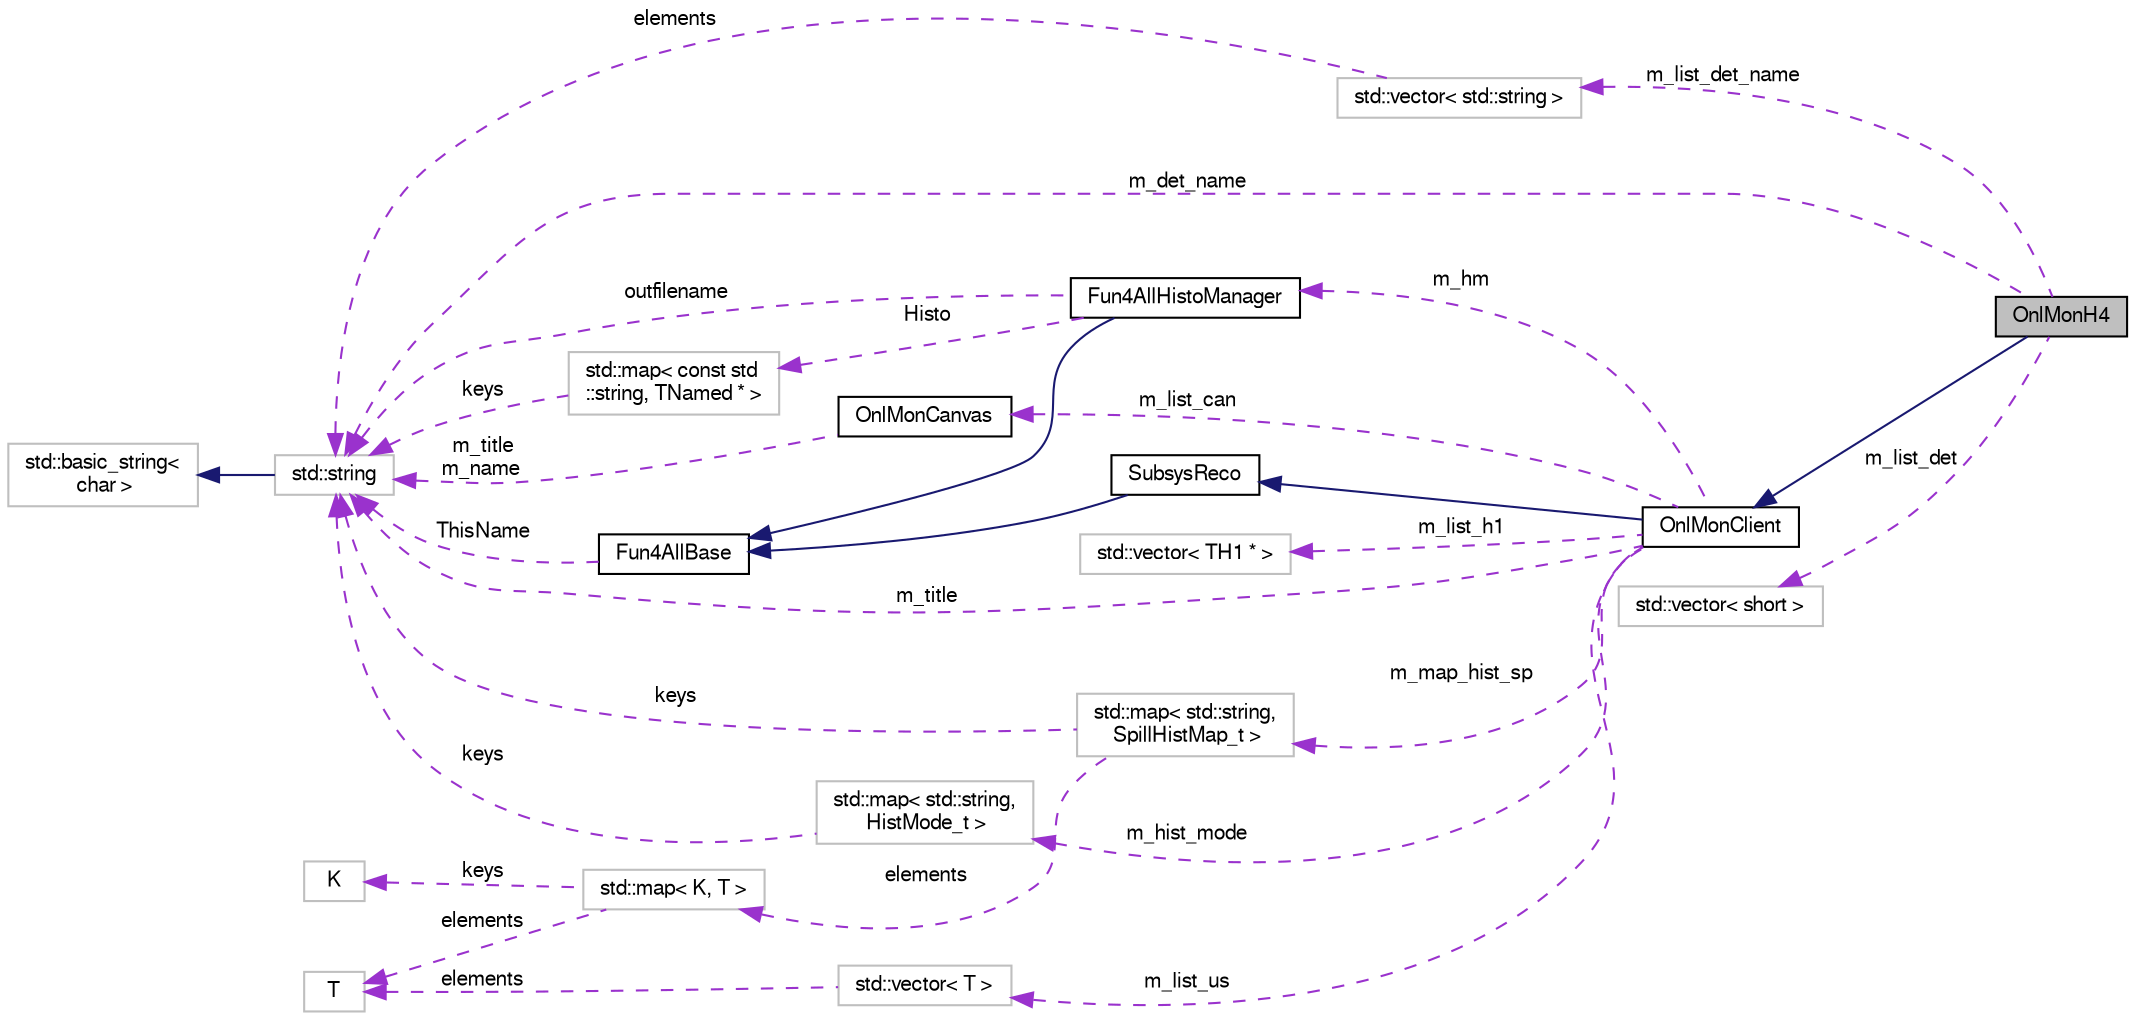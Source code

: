 digraph "OnlMonH4"
{
  bgcolor="transparent";
  edge [fontname="FreeSans",fontsize="10",labelfontname="FreeSans",labelfontsize="10"];
  node [fontname="FreeSans",fontsize="10",shape=record];
  rankdir="LR";
  Node1 [label="OnlMonH4",height=0.2,width=0.4,color="black", fillcolor="grey75", style="filled" fontcolor="black"];
  Node2 -> Node1 [dir="back",color="midnightblue",fontsize="10",style="solid",fontname="FreeSans"];
  Node2 [label="OnlMonClient",height=0.2,width=0.4,color="black",URL="$d9/d62/classOnlMonClient.html",tooltip="Base class for the OnlMon subsystem module. "];
  Node3 -> Node2 [dir="back",color="midnightblue",fontsize="10",style="solid",fontname="FreeSans"];
  Node3 [label="SubsysReco",height=0.2,width=0.4,color="black",URL="$d0/d32/classSubsysReco.html"];
  Node4 -> Node3 [dir="back",color="midnightblue",fontsize="10",style="solid",fontname="FreeSans"];
  Node4 [label="Fun4AllBase",height=0.2,width=0.4,color="black",URL="$d5/dec/classFun4AllBase.html"];
  Node5 -> Node4 [dir="back",color="darkorchid3",fontsize="10",style="dashed",label=" ThisName" ,fontname="FreeSans"];
  Node5 [label="std::string",height=0.2,width=0.4,color="grey75",tooltip="STL class. "];
  Node6 -> Node5 [dir="back",color="midnightblue",fontsize="10",style="solid",fontname="FreeSans"];
  Node6 [label="std::basic_string\<\l char \>",height=0.2,width=0.4,color="grey75",tooltip="STL class. "];
  Node7 -> Node2 [dir="back",color="darkorchid3",fontsize="10",style="dashed",label=" m_list_h1" ,fontname="FreeSans"];
  Node7 [label="std::vector\< TH1 * \>",height=0.2,width=0.4,color="grey75"];
  Node8 -> Node2 [dir="back",color="darkorchid3",fontsize="10",style="dashed",label=" m_hist_mode" ,fontname="FreeSans"];
  Node8 [label="std::map\< std::string,\l HistMode_t \>",height=0.2,width=0.4,color="grey75"];
  Node5 -> Node8 [dir="back",color="darkorchid3",fontsize="10",style="dashed",label=" keys" ,fontname="FreeSans"];
  Node9 -> Node2 [dir="back",color="darkorchid3",fontsize="10",style="dashed",label=" m_list_can" ,fontname="FreeSans"];
  Node9 [label="OnlMonCanvas",height=0.2,width=0.4,color="black",URL="$df/ddc/classOnlMonCanvas.html"];
  Node5 -> Node9 [dir="back",color="darkorchid3",fontsize="10",style="dashed",label=" m_title\nm_name" ,fontname="FreeSans"];
  Node10 -> Node2 [dir="back",color="darkorchid3",fontsize="10",style="dashed",label=" m_map_hist_sp" ,fontname="FreeSans"];
  Node10 [label="std::map\< std::string,\l SpillHistMap_t \>",height=0.2,width=0.4,color="grey75"];
  Node11 -> Node10 [dir="back",color="darkorchid3",fontsize="10",style="dashed",label=" elements" ,fontname="FreeSans"];
  Node11 [label="std::map\< K, T \>",height=0.2,width=0.4,color="grey75",tooltip="STL class. "];
  Node12 -> Node11 [dir="back",color="darkorchid3",fontsize="10",style="dashed",label=" keys" ,fontname="FreeSans"];
  Node12 [label="K",height=0.2,width=0.4,color="grey75"];
  Node13 -> Node11 [dir="back",color="darkorchid3",fontsize="10",style="dashed",label=" elements" ,fontname="FreeSans"];
  Node13 [label="T",height=0.2,width=0.4,color="grey75"];
  Node5 -> Node10 [dir="back",color="darkorchid3",fontsize="10",style="dashed",label=" keys" ,fontname="FreeSans"];
  Node5 -> Node2 [dir="back",color="darkorchid3",fontsize="10",style="dashed",label=" m_title" ,fontname="FreeSans"];
  Node14 -> Node2 [dir="back",color="darkorchid3",fontsize="10",style="dashed",label=" m_list_us" ,fontname="FreeSans"];
  Node14 [label="std::vector\< T \>",height=0.2,width=0.4,color="grey75",tooltip="STL class. "];
  Node13 -> Node14 [dir="back",color="darkorchid3",fontsize="10",style="dashed",label=" elements" ,fontname="FreeSans"];
  Node15 -> Node2 [dir="back",color="darkorchid3",fontsize="10",style="dashed",label=" m_hm" ,fontname="FreeSans"];
  Node15 [label="Fun4AllHistoManager",height=0.2,width=0.4,color="black",URL="$d3/d96/classFun4AllHistoManager.html"];
  Node4 -> Node15 [dir="back",color="midnightblue",fontsize="10",style="solid",fontname="FreeSans"];
  Node5 -> Node15 [dir="back",color="darkorchid3",fontsize="10",style="dashed",label=" outfilename" ,fontname="FreeSans"];
  Node16 -> Node15 [dir="back",color="darkorchid3",fontsize="10",style="dashed",label=" Histo" ,fontname="FreeSans"];
  Node16 [label="std::map\< const std\l::string, TNamed * \>",height=0.2,width=0.4,color="grey75"];
  Node5 -> Node16 [dir="back",color="darkorchid3",fontsize="10",style="dashed",label=" keys" ,fontname="FreeSans"];
  Node17 -> Node1 [dir="back",color="darkorchid3",fontsize="10",style="dashed",label=" m_list_det" ,fontname="FreeSans"];
  Node17 [label="std::vector\< short \>",height=0.2,width=0.4,color="grey75"];
  Node5 -> Node1 [dir="back",color="darkorchid3",fontsize="10",style="dashed",label=" m_det_name" ,fontname="FreeSans"];
  Node18 -> Node1 [dir="back",color="darkorchid3",fontsize="10",style="dashed",label=" m_list_det_name" ,fontname="FreeSans"];
  Node18 [label="std::vector\< std::string \>",height=0.2,width=0.4,color="grey75"];
  Node5 -> Node18 [dir="back",color="darkorchid3",fontsize="10",style="dashed",label=" elements" ,fontname="FreeSans"];
}
